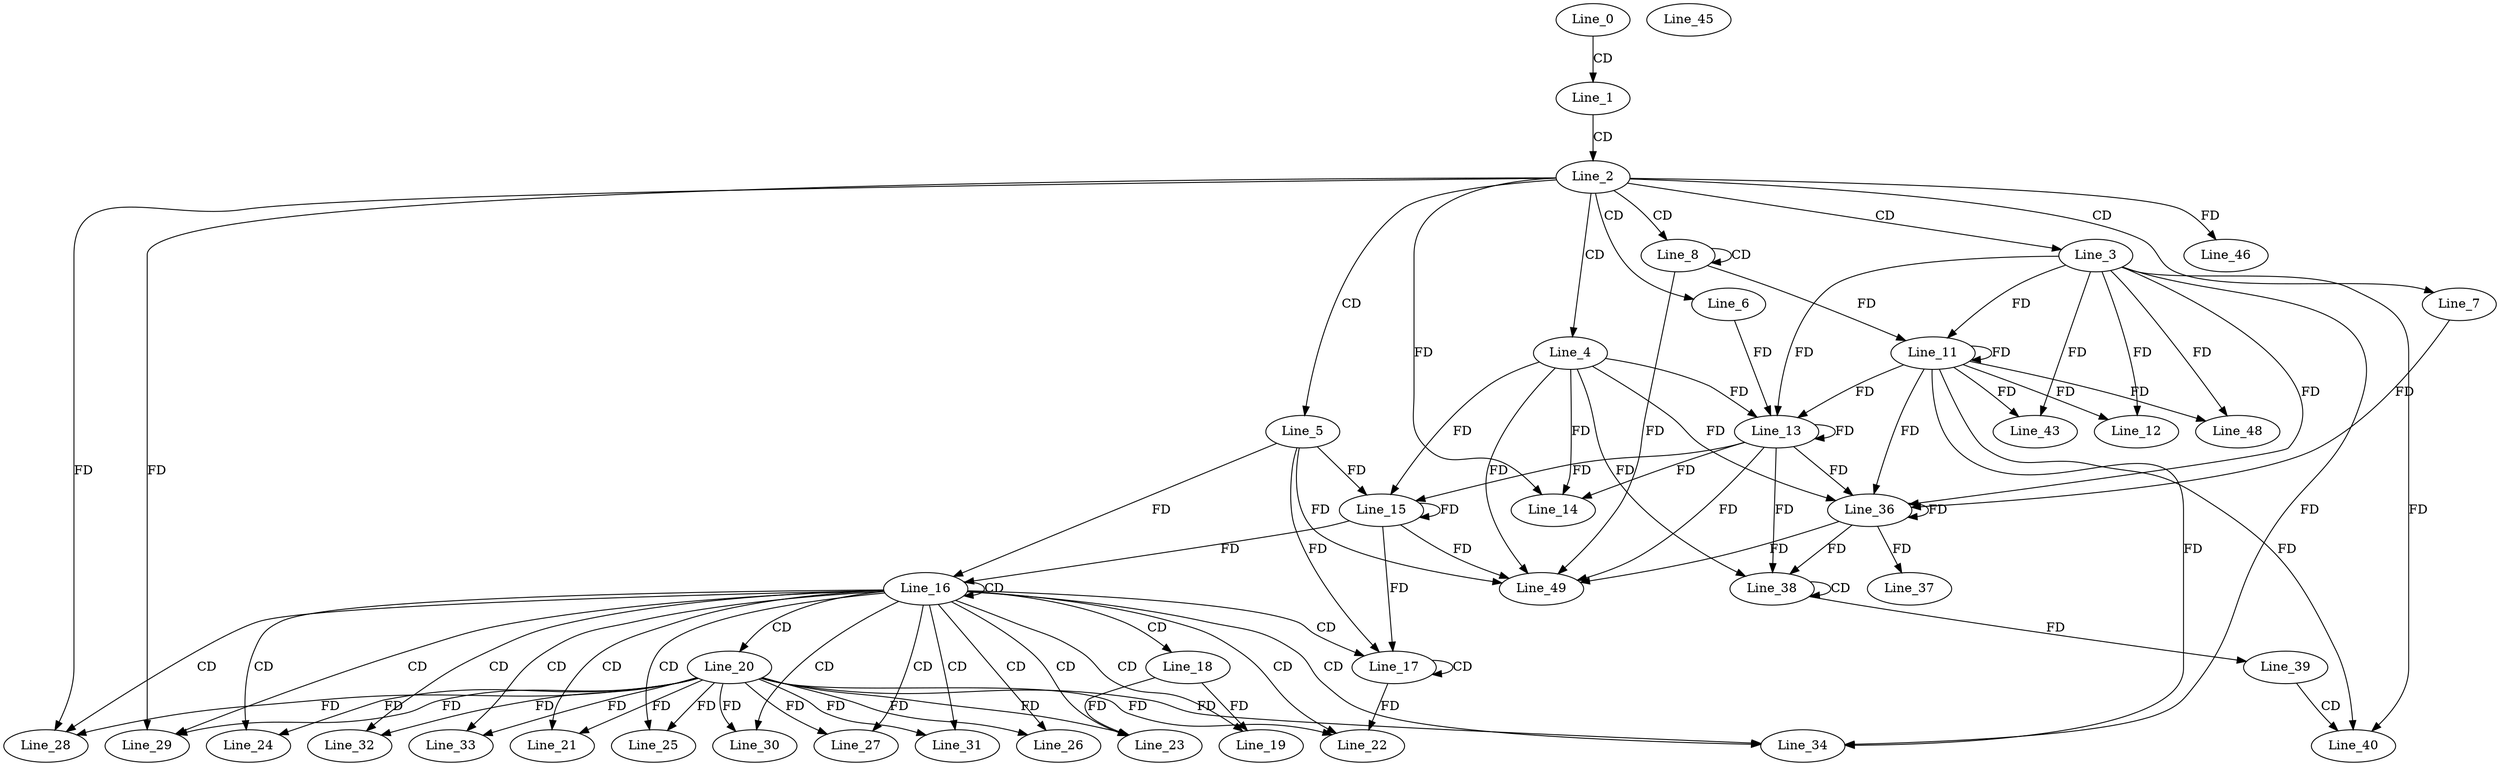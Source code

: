 digraph G {
  Line_0;
  Line_1;
  Line_2;
  Line_3;
  Line_4;
  Line_5;
  Line_6;
  Line_7;
  Line_8;
  Line_8;
  Line_11;
  Line_11;
  Line_12;
  Line_13;
  Line_13;
  Line_14;
  Line_14;
  Line_15;
  Line_15;
  Line_16;
  Line_16;
  Line_17;
  Line_17;
  Line_18;
  Line_19;
  Line_20;
  Line_21;
  Line_21;
  Line_22;
  Line_23;
  Line_23;
  Line_24;
  Line_25;
  Line_26;
  Line_27;
  Line_28;
  Line_28;
  Line_29;
  Line_29;
  Line_30;
  Line_31;
  Line_32;
  Line_33;
  Line_34;
  Line_36;
  Line_36;
  Line_37;
  Line_37;
  Line_38;
  Line_38;
  Line_39;
  Line_40;
  Line_43;
  Line_45;
  Line_46;
  Line_48;
  Line_49;
  Line_0 -> Line_1 [ label="CD" ];
  Line_1 -> Line_2 [ label="CD" ];
  Line_2 -> Line_3 [ label="CD" ];
  Line_2 -> Line_4 [ label="CD" ];
  Line_2 -> Line_5 [ label="CD" ];
  Line_2 -> Line_6 [ label="CD" ];
  Line_2 -> Line_7 [ label="CD" ];
  Line_2 -> Line_8 [ label="CD" ];
  Line_8 -> Line_8 [ label="CD" ];
  Line_3 -> Line_11 [ label="FD" ];
  Line_11 -> Line_11 [ label="FD" ];
  Line_8 -> Line_11 [ label="FD" ];
  Line_3 -> Line_12 [ label="FD" ];
  Line_11 -> Line_12 [ label="FD" ];
  Line_4 -> Line_13 [ label="FD" ];
  Line_13 -> Line_13 [ label="FD" ];
  Line_3 -> Line_13 [ label="FD" ];
  Line_11 -> Line_13 [ label="FD" ];
  Line_6 -> Line_13 [ label="FD" ];
  Line_4 -> Line_14 [ label="FD" ];
  Line_13 -> Line_14 [ label="FD" ];
  Line_2 -> Line_14 [ label="FD" ];
  Line_5 -> Line_15 [ label="FD" ];
  Line_15 -> Line_15 [ label="FD" ];
  Line_4 -> Line_15 [ label="FD" ];
  Line_13 -> Line_15 [ label="FD" ];
  Line_16 -> Line_16 [ label="CD" ];
  Line_5 -> Line_16 [ label="FD" ];
  Line_15 -> Line_16 [ label="FD" ];
  Line_16 -> Line_17 [ label="CD" ];
  Line_17 -> Line_17 [ label="CD" ];
  Line_5 -> Line_17 [ label="FD" ];
  Line_15 -> Line_17 [ label="FD" ];
  Line_16 -> Line_18 [ label="CD" ];
  Line_16 -> Line_19 [ label="CD" ];
  Line_18 -> Line_19 [ label="FD" ];
  Line_16 -> Line_20 [ label="CD" ];
  Line_16 -> Line_21 [ label="CD" ];
  Line_20 -> Line_21 [ label="FD" ];
  Line_16 -> Line_22 [ label="CD" ];
  Line_20 -> Line_22 [ label="FD" ];
  Line_17 -> Line_22 [ label="FD" ];
  Line_16 -> Line_23 [ label="CD" ];
  Line_20 -> Line_23 [ label="FD" ];
  Line_18 -> Line_23 [ label="FD" ];
  Line_16 -> Line_24 [ label="CD" ];
  Line_20 -> Line_24 [ label="FD" ];
  Line_16 -> Line_25 [ label="CD" ];
  Line_20 -> Line_25 [ label="FD" ];
  Line_16 -> Line_26 [ label="CD" ];
  Line_20 -> Line_26 [ label="FD" ];
  Line_16 -> Line_27 [ label="CD" ];
  Line_20 -> Line_27 [ label="FD" ];
  Line_16 -> Line_28 [ label="CD" ];
  Line_20 -> Line_28 [ label="FD" ];
  Line_2 -> Line_28 [ label="FD" ];
  Line_16 -> Line_29 [ label="CD" ];
  Line_20 -> Line_29 [ label="FD" ];
  Line_2 -> Line_29 [ label="FD" ];
  Line_16 -> Line_30 [ label="CD" ];
  Line_20 -> Line_30 [ label="FD" ];
  Line_16 -> Line_31 [ label="CD" ];
  Line_20 -> Line_31 [ label="FD" ];
  Line_16 -> Line_32 [ label="CD" ];
  Line_20 -> Line_32 [ label="FD" ];
  Line_16 -> Line_33 [ label="CD" ];
  Line_20 -> Line_33 [ label="FD" ];
  Line_16 -> Line_34 [ label="CD" ];
  Line_20 -> Line_34 [ label="FD" ];
  Line_3 -> Line_34 [ label="FD" ];
  Line_11 -> Line_34 [ label="FD" ];
  Line_4 -> Line_36 [ label="FD" ];
  Line_13 -> Line_36 [ label="FD" ];
  Line_36 -> Line_36 [ label="FD" ];
  Line_3 -> Line_36 [ label="FD" ];
  Line_11 -> Line_36 [ label="FD" ];
  Line_7 -> Line_36 [ label="FD" ];
  Line_36 -> Line_37 [ label="FD" ];
  Line_38 -> Line_38 [ label="CD" ];
  Line_4 -> Line_38 [ label="FD" ];
  Line_13 -> Line_38 [ label="FD" ];
  Line_36 -> Line_38 [ label="FD" ];
  Line_38 -> Line_39 [ label="FD" ];
  Line_39 -> Line_40 [ label="CD" ];
  Line_3 -> Line_40 [ label="FD" ];
  Line_11 -> Line_40 [ label="FD" ];
  Line_3 -> Line_43 [ label="FD" ];
  Line_11 -> Line_43 [ label="FD" ];
  Line_2 -> Line_46 [ label="FD" ];
  Line_3 -> Line_48 [ label="FD" ];
  Line_11 -> Line_48 [ label="FD" ];
  Line_8 -> Line_49 [ label="FD" ];
  Line_4 -> Line_49 [ label="FD" ];
  Line_13 -> Line_49 [ label="FD" ];
  Line_36 -> Line_49 [ label="FD" ];
  Line_5 -> Line_49 [ label="FD" ];
  Line_15 -> Line_49 [ label="FD" ];
}
